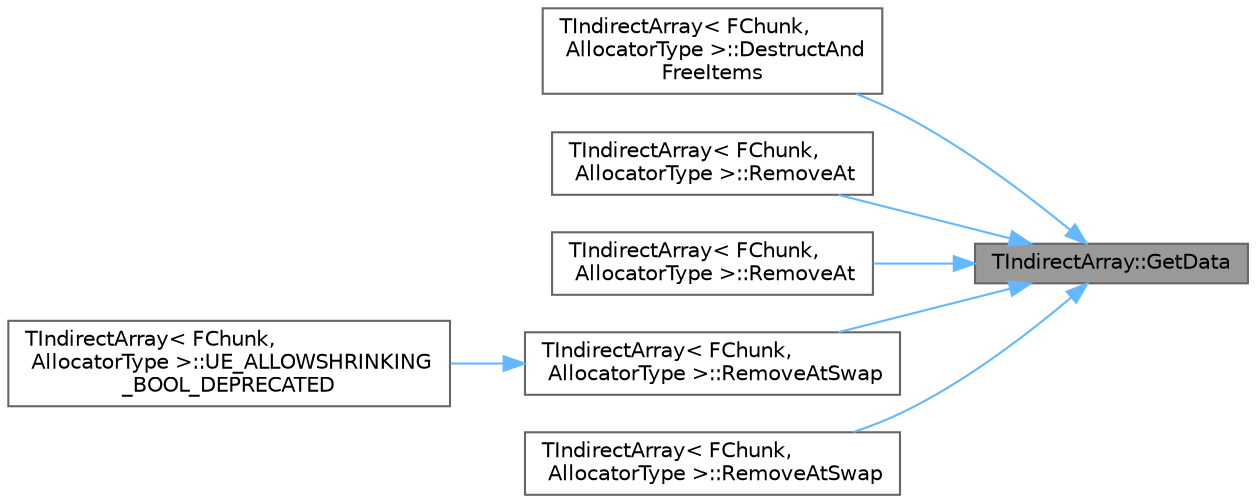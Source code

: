 digraph "TIndirectArray::GetData"
{
 // INTERACTIVE_SVG=YES
 // LATEX_PDF_SIZE
  bgcolor="transparent";
  edge [fontname=Helvetica,fontsize=10,labelfontname=Helvetica,labelfontsize=10];
  node [fontname=Helvetica,fontsize=10,shape=box,height=0.2,width=0.4];
  rankdir="RL";
  Node1 [id="Node000001",label="TIndirectArray::GetData",height=0.2,width=0.4,color="gray40", fillcolor="grey60", style="filled", fontcolor="black",tooltip="Helper function for returning a typed pointer to the first array entry."];
  Node1 -> Node2 [id="edge1_Node000001_Node000002",dir="back",color="steelblue1",style="solid",tooltip=" "];
  Node2 [id="Node000002",label="TIndirectArray\< FChunk,\l AllocatorType \>::DestructAnd\lFreeItems",height=0.2,width=0.4,color="grey40", fillcolor="white", style="filled",URL="$d6/dc5/classTIndirectArray.html#a2278ec8b3af68051bc776adcb02284b3",tooltip=" "];
  Node1 -> Node3 [id="edge2_Node000001_Node000003",dir="back",color="steelblue1",style="solid",tooltip=" "];
  Node3 [id="Node000003",label="TIndirectArray\< FChunk,\l AllocatorType \>::RemoveAt",height=0.2,width=0.4,color="grey40", fillcolor="white", style="filled",URL="$d6/dc5/classTIndirectArray.html#a2865fb5c29cea74c2c9a80986a917bad",tooltip=" "];
  Node1 -> Node4 [id="edge3_Node000001_Node000004",dir="back",color="steelblue1",style="solid",tooltip=" "];
  Node4 [id="Node000004",label="TIndirectArray\< FChunk,\l AllocatorType \>::RemoveAt",height=0.2,width=0.4,color="grey40", fillcolor="white", style="filled",URL="$d6/dc5/classTIndirectArray.html#a13b78f59591c91b1079b25461662355b",tooltip=" "];
  Node1 -> Node5 [id="edge4_Node000001_Node000005",dir="back",color="steelblue1",style="solid",tooltip=" "];
  Node5 [id="Node000005",label="TIndirectArray\< FChunk,\l AllocatorType \>::RemoveAtSwap",height=0.2,width=0.4,color="grey40", fillcolor="white", style="filled",URL="$d6/dc5/classTIndirectArray.html#afad7c2cfceb2d23ef3d28a623d1f7de5",tooltip=" "];
  Node5 -> Node6 [id="edge5_Node000005_Node000006",dir="back",color="steelblue1",style="solid",tooltip=" "];
  Node6 [id="Node000006",label="TIndirectArray\< FChunk,\l AllocatorType \>::UE_ALLOWSHRINKING\l_BOOL_DEPRECATED",height=0.2,width=0.4,color="grey40", fillcolor="white", style="filled",URL="$d6/dc5/classTIndirectArray.html#aebeee29d569d6e0d122a87ad1a96be86",tooltip=" "];
  Node1 -> Node7 [id="edge6_Node000001_Node000007",dir="back",color="steelblue1",style="solid",tooltip=" "];
  Node7 [id="Node000007",label="TIndirectArray\< FChunk,\l AllocatorType \>::RemoveAtSwap",height=0.2,width=0.4,color="grey40", fillcolor="white", style="filled",URL="$d6/dc5/classTIndirectArray.html#a22ab548d2b2fedeedc0b08974d28fb63",tooltip=" "];
}
